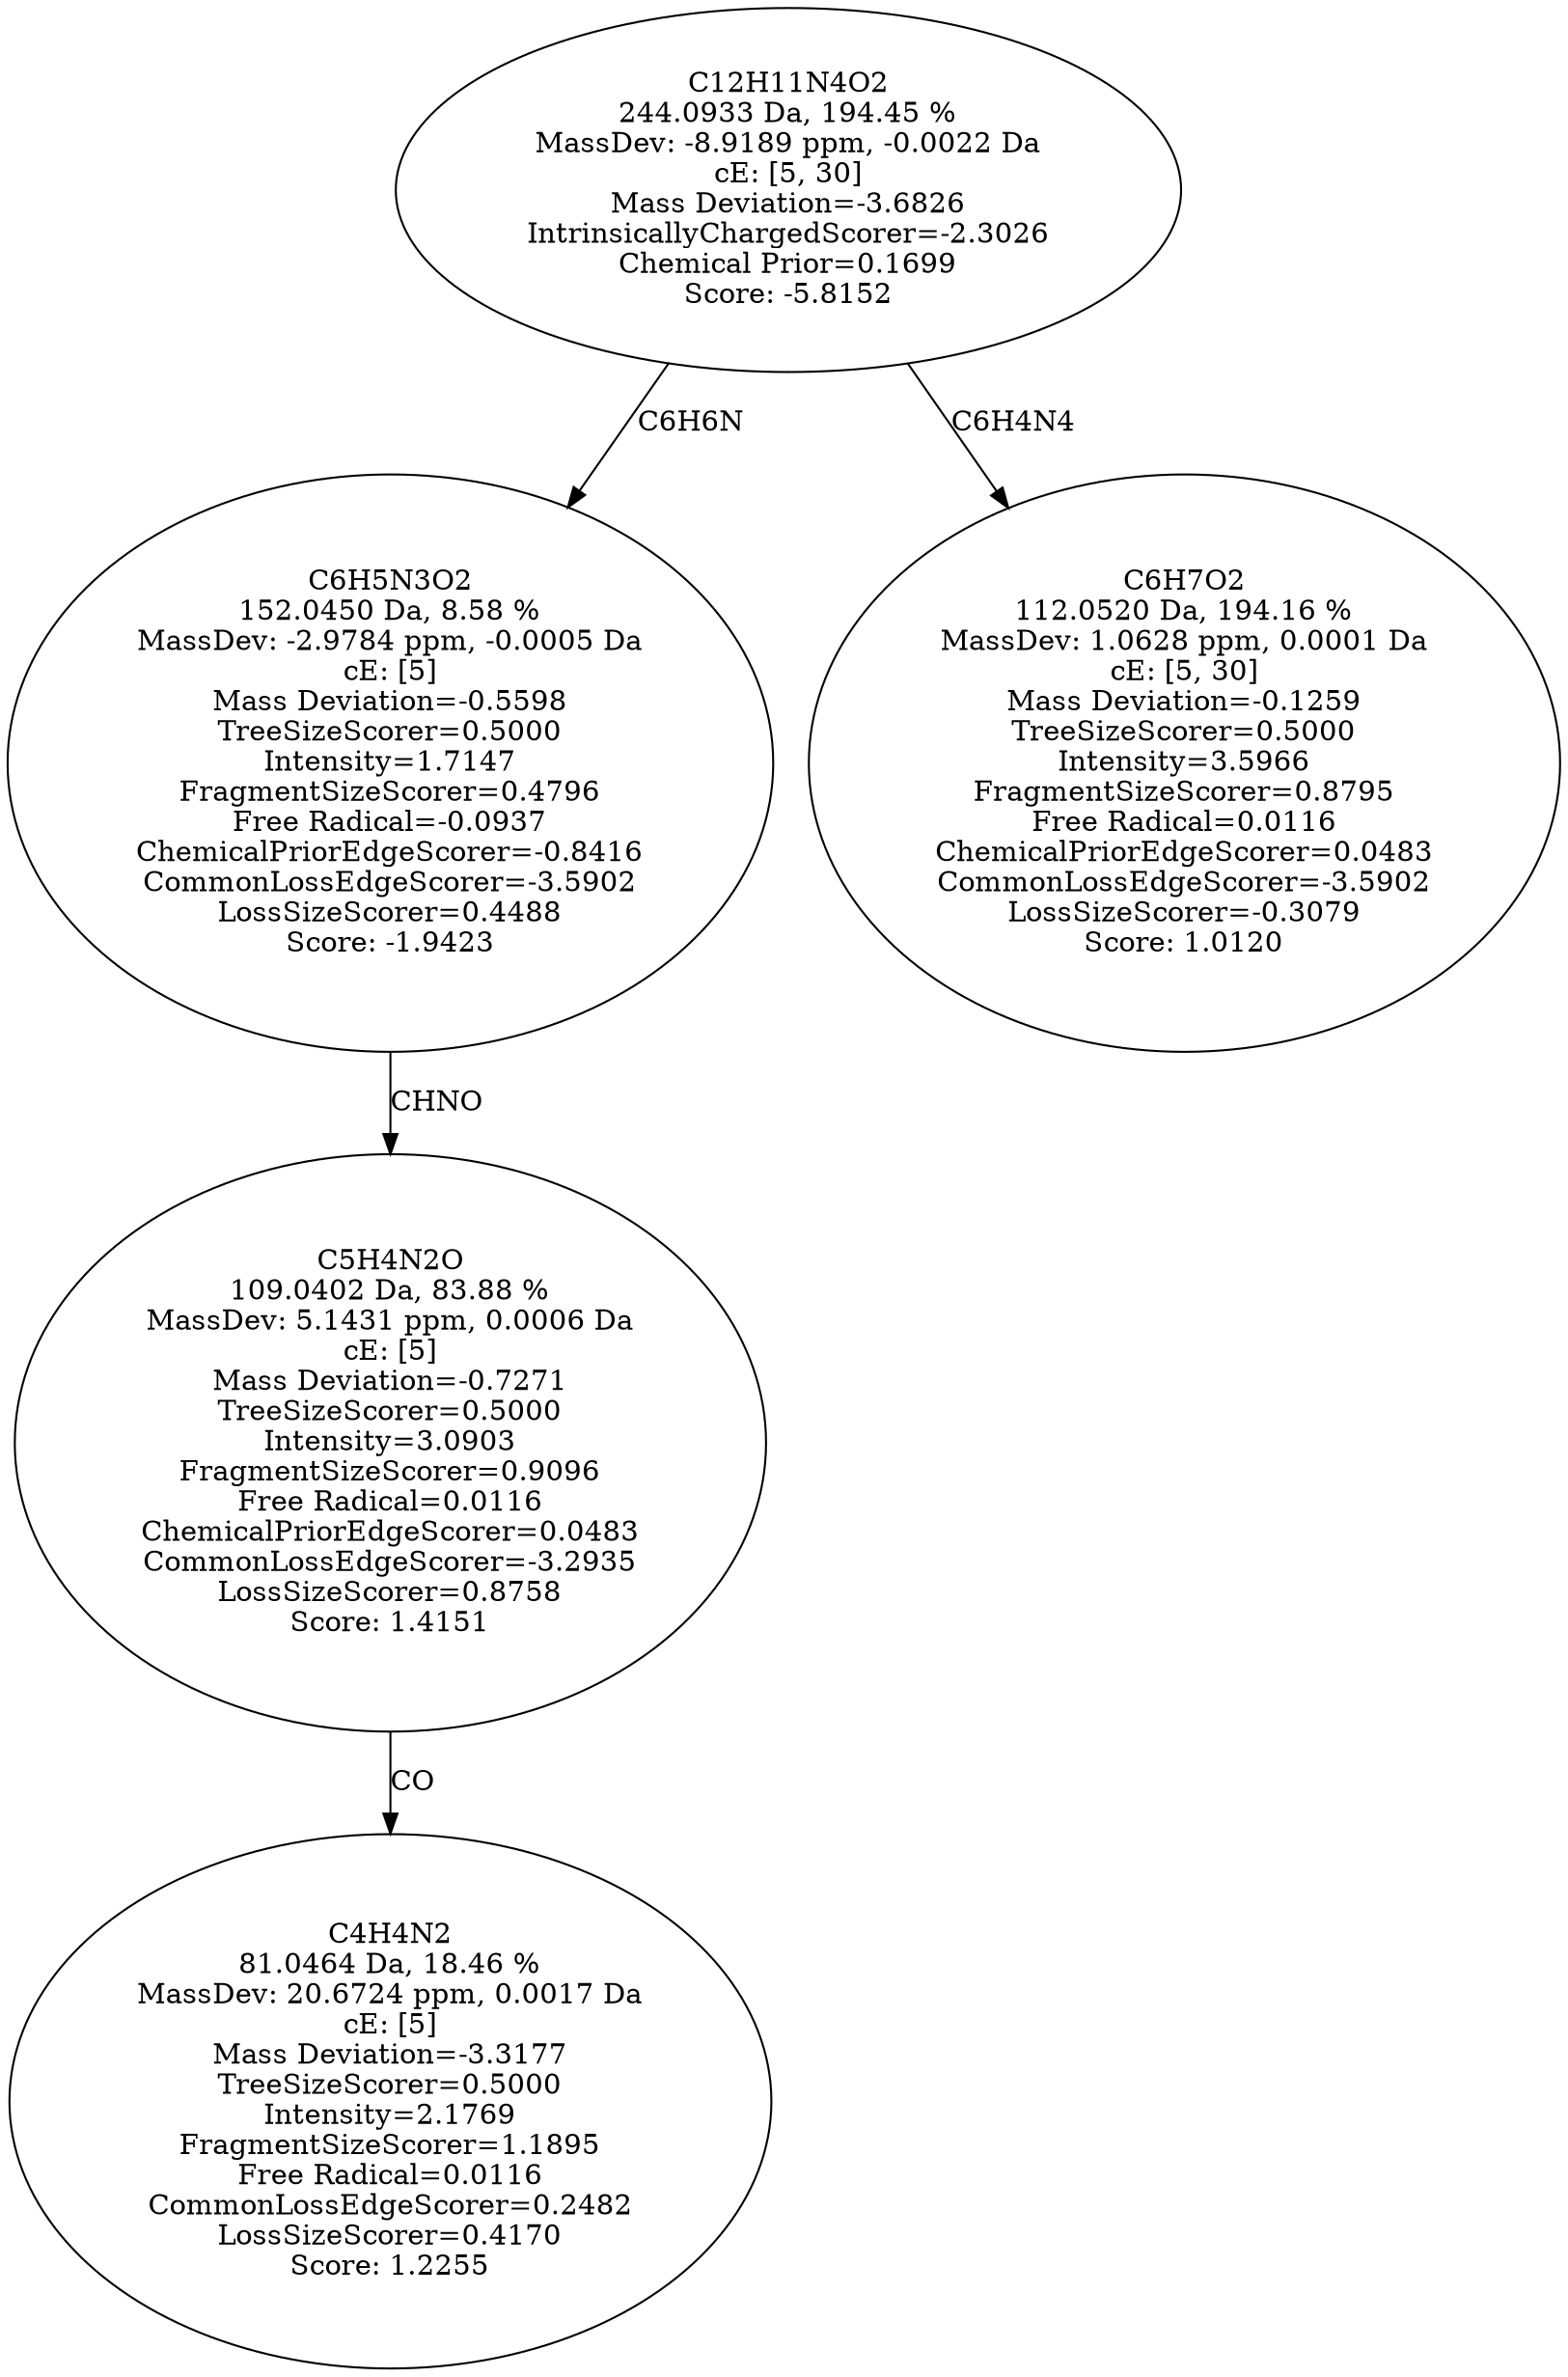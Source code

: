 strict digraph {
v1 [label="C4H4N2\n81.0464 Da, 18.46 %\nMassDev: 20.6724 ppm, 0.0017 Da\ncE: [5]\nMass Deviation=-3.3177\nTreeSizeScorer=0.5000\nIntensity=2.1769\nFragmentSizeScorer=1.1895\nFree Radical=0.0116\nCommonLossEdgeScorer=0.2482\nLossSizeScorer=0.4170\nScore: 1.2255"];
v2 [label="C5H4N2O\n109.0402 Da, 83.88 %\nMassDev: 5.1431 ppm, 0.0006 Da\ncE: [5]\nMass Deviation=-0.7271\nTreeSizeScorer=0.5000\nIntensity=3.0903\nFragmentSizeScorer=0.9096\nFree Radical=0.0116\nChemicalPriorEdgeScorer=0.0483\nCommonLossEdgeScorer=-3.2935\nLossSizeScorer=0.8758\nScore: 1.4151"];
v3 [label="C6H5N3O2\n152.0450 Da, 8.58 %\nMassDev: -2.9784 ppm, -0.0005 Da\ncE: [5]\nMass Deviation=-0.5598\nTreeSizeScorer=0.5000\nIntensity=1.7147\nFragmentSizeScorer=0.4796\nFree Radical=-0.0937\nChemicalPriorEdgeScorer=-0.8416\nCommonLossEdgeScorer=-3.5902\nLossSizeScorer=0.4488\nScore: -1.9423"];
v4 [label="C6H7O2\n112.0520 Da, 194.16 %\nMassDev: 1.0628 ppm, 0.0001 Da\ncE: [5, 30]\nMass Deviation=-0.1259\nTreeSizeScorer=0.5000\nIntensity=3.5966\nFragmentSizeScorer=0.8795\nFree Radical=0.0116\nChemicalPriorEdgeScorer=0.0483\nCommonLossEdgeScorer=-3.5902\nLossSizeScorer=-0.3079\nScore: 1.0120"];
v5 [label="C12H11N4O2\n244.0933 Da, 194.45 %\nMassDev: -8.9189 ppm, -0.0022 Da\ncE: [5, 30]\nMass Deviation=-3.6826\nIntrinsicallyChargedScorer=-2.3026\nChemical Prior=0.1699\nScore: -5.8152"];
v2 -> v1 [label="CO"];
v3 -> v2 [label="CHNO"];
v5 -> v3 [label="C6H6N"];
v5 -> v4 [label="C6H4N4"];
}